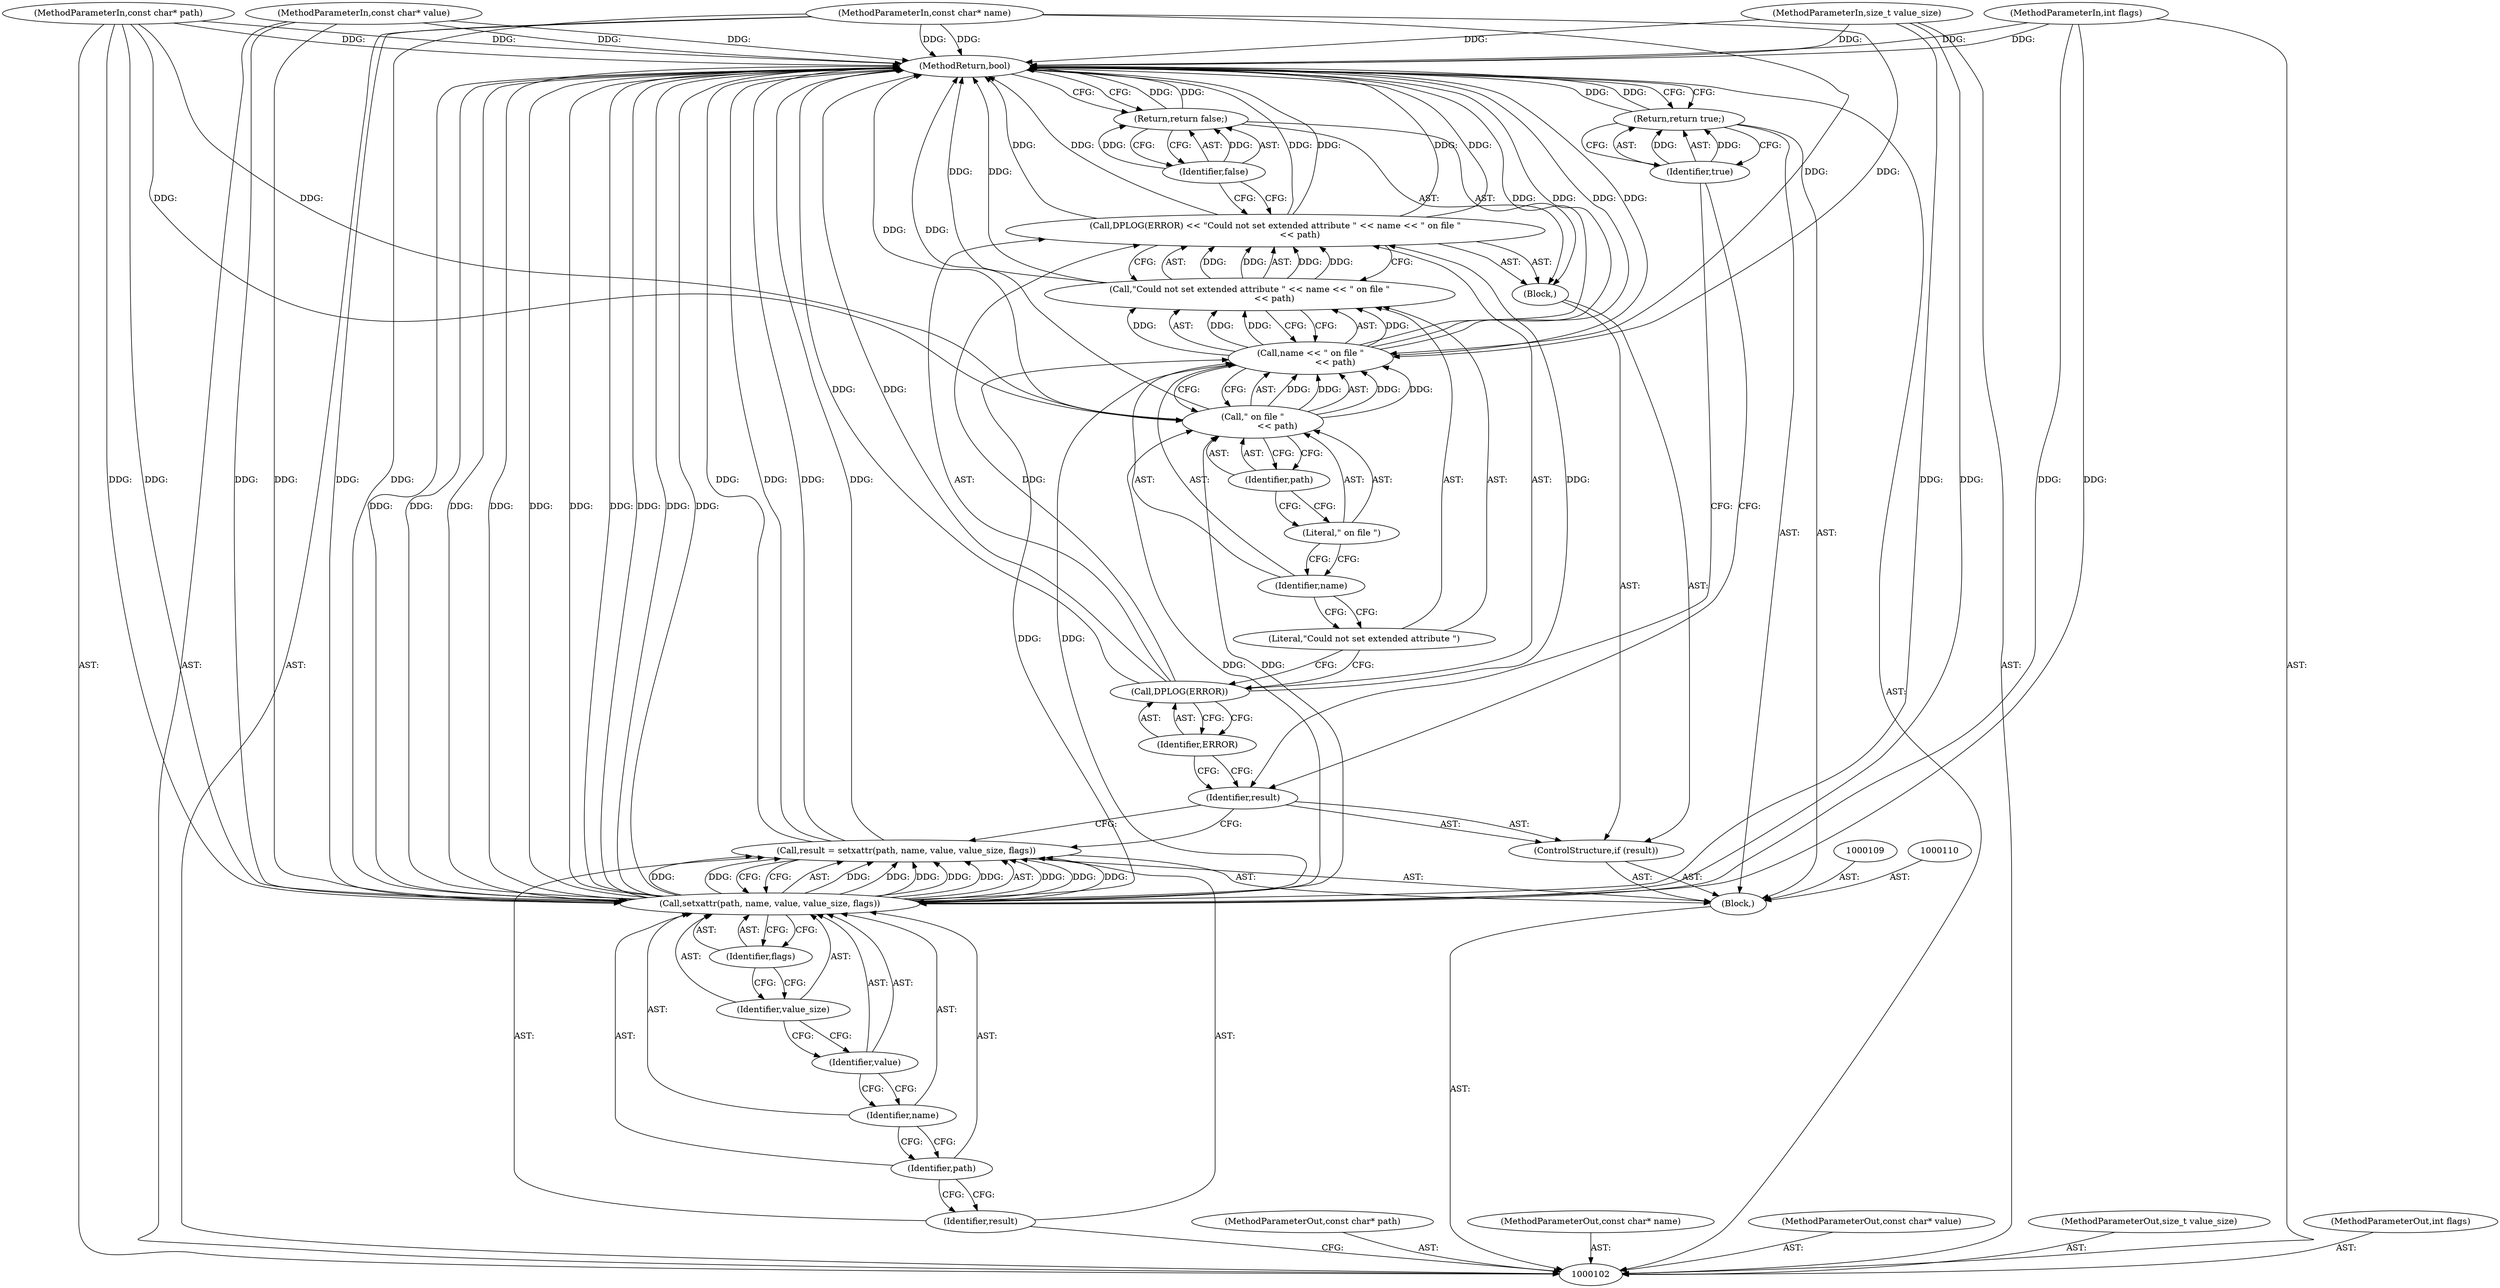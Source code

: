 digraph "0_Chrome_2f01a0cb03732fdb982dd42786d95736322d2241" {
"1000136" [label="(MethodReturn,bool)"];
"1000103" [label="(MethodParameterIn,const char* path)"];
"1000168" [label="(MethodParameterOut,const char* path)"];
"1000113" [label="(Call,setxattr(path, name, value, value_size, flags))"];
"1000114" [label="(Identifier,path)"];
"1000115" [label="(Identifier,name)"];
"1000116" [label="(Identifier,value)"];
"1000117" [label="(Identifier,value_size)"];
"1000118" [label="(Identifier,flags)"];
"1000111" [label="(Call,result = setxattr(path, name, value, value_size, flags))"];
"1000112" [label="(Identifier,result)"];
"1000121" [label="(Block,)"];
"1000119" [label="(ControlStructure,if (result))"];
"1000120" [label="(Identifier,result)"];
"1000124" [label="(Identifier,ERROR)"];
"1000125" [label="(Call,\"Could not set extended attribute \" << name << \" on file \"\n                  << path)"];
"1000126" [label="(Literal,\"Could not set extended attribute \")"];
"1000122" [label="(Call,DPLOG(ERROR) << \"Could not set extended attribute \" << name << \" on file \"\n                  << path)"];
"1000123" [label="(Call,DPLOG(ERROR))"];
"1000127" [label="(Call,name << \" on file \"\n                  << path)"];
"1000128" [label="(Identifier,name)"];
"1000129" [label="(Call,\" on file \"\n                  << path)"];
"1000130" [label="(Literal,\" on file \")"];
"1000131" [label="(Identifier,path)"];
"1000133" [label="(Identifier,false)"];
"1000132" [label="(Return,return false;)"];
"1000135" [label="(Identifier,true)"];
"1000134" [label="(Return,return true;)"];
"1000104" [label="(MethodParameterIn,const char* name)"];
"1000169" [label="(MethodParameterOut,const char* name)"];
"1000105" [label="(MethodParameterIn,const char* value)"];
"1000170" [label="(MethodParameterOut,const char* value)"];
"1000106" [label="(MethodParameterIn,size_t value_size)"];
"1000171" [label="(MethodParameterOut,size_t value_size)"];
"1000107" [label="(MethodParameterIn,int flags)"];
"1000172" [label="(MethodParameterOut,int flags)"];
"1000108" [label="(Block,)"];
"1000136" -> "1000102"  [label="AST: "];
"1000136" -> "1000132"  [label="CFG: "];
"1000136" -> "1000134"  [label="CFG: "];
"1000113" -> "1000136"  [label="DDG: "];
"1000113" -> "1000136"  [label="DDG: "];
"1000113" -> "1000136"  [label="DDG: "];
"1000113" -> "1000136"  [label="DDG: "];
"1000113" -> "1000136"  [label="DDG: "];
"1000122" -> "1000136"  [label="DDG: "];
"1000122" -> "1000136"  [label="DDG: "];
"1000122" -> "1000136"  [label="DDG: "];
"1000107" -> "1000136"  [label="DDG: "];
"1000104" -> "1000136"  [label="DDG: "];
"1000105" -> "1000136"  [label="DDG: "];
"1000125" -> "1000136"  [label="DDG: "];
"1000111" -> "1000136"  [label="DDG: "];
"1000111" -> "1000136"  [label="DDG: "];
"1000127" -> "1000136"  [label="DDG: "];
"1000127" -> "1000136"  [label="DDG: "];
"1000106" -> "1000136"  [label="DDG: "];
"1000103" -> "1000136"  [label="DDG: "];
"1000129" -> "1000136"  [label="DDG: "];
"1000123" -> "1000136"  [label="DDG: "];
"1000134" -> "1000136"  [label="DDG: "];
"1000132" -> "1000136"  [label="DDG: "];
"1000103" -> "1000102"  [label="AST: "];
"1000103" -> "1000136"  [label="DDG: "];
"1000103" -> "1000113"  [label="DDG: "];
"1000103" -> "1000129"  [label="DDG: "];
"1000168" -> "1000102"  [label="AST: "];
"1000113" -> "1000111"  [label="AST: "];
"1000113" -> "1000118"  [label="CFG: "];
"1000114" -> "1000113"  [label="AST: "];
"1000115" -> "1000113"  [label="AST: "];
"1000116" -> "1000113"  [label="AST: "];
"1000117" -> "1000113"  [label="AST: "];
"1000118" -> "1000113"  [label="AST: "];
"1000111" -> "1000113"  [label="CFG: "];
"1000113" -> "1000136"  [label="DDG: "];
"1000113" -> "1000136"  [label="DDG: "];
"1000113" -> "1000136"  [label="DDG: "];
"1000113" -> "1000136"  [label="DDG: "];
"1000113" -> "1000136"  [label="DDG: "];
"1000113" -> "1000111"  [label="DDG: "];
"1000113" -> "1000111"  [label="DDG: "];
"1000113" -> "1000111"  [label="DDG: "];
"1000113" -> "1000111"  [label="DDG: "];
"1000113" -> "1000111"  [label="DDG: "];
"1000103" -> "1000113"  [label="DDG: "];
"1000104" -> "1000113"  [label="DDG: "];
"1000105" -> "1000113"  [label="DDG: "];
"1000106" -> "1000113"  [label="DDG: "];
"1000107" -> "1000113"  [label="DDG: "];
"1000113" -> "1000127"  [label="DDG: "];
"1000113" -> "1000129"  [label="DDG: "];
"1000114" -> "1000113"  [label="AST: "];
"1000114" -> "1000112"  [label="CFG: "];
"1000115" -> "1000114"  [label="CFG: "];
"1000115" -> "1000113"  [label="AST: "];
"1000115" -> "1000114"  [label="CFG: "];
"1000116" -> "1000115"  [label="CFG: "];
"1000116" -> "1000113"  [label="AST: "];
"1000116" -> "1000115"  [label="CFG: "];
"1000117" -> "1000116"  [label="CFG: "];
"1000117" -> "1000113"  [label="AST: "];
"1000117" -> "1000116"  [label="CFG: "];
"1000118" -> "1000117"  [label="CFG: "];
"1000118" -> "1000113"  [label="AST: "];
"1000118" -> "1000117"  [label="CFG: "];
"1000113" -> "1000118"  [label="CFG: "];
"1000111" -> "1000108"  [label="AST: "];
"1000111" -> "1000113"  [label="CFG: "];
"1000112" -> "1000111"  [label="AST: "];
"1000113" -> "1000111"  [label="AST: "];
"1000120" -> "1000111"  [label="CFG: "];
"1000111" -> "1000136"  [label="DDG: "];
"1000111" -> "1000136"  [label="DDG: "];
"1000113" -> "1000111"  [label="DDG: "];
"1000113" -> "1000111"  [label="DDG: "];
"1000113" -> "1000111"  [label="DDG: "];
"1000113" -> "1000111"  [label="DDG: "];
"1000113" -> "1000111"  [label="DDG: "];
"1000112" -> "1000111"  [label="AST: "];
"1000112" -> "1000102"  [label="CFG: "];
"1000114" -> "1000112"  [label="CFG: "];
"1000121" -> "1000119"  [label="AST: "];
"1000122" -> "1000121"  [label="AST: "];
"1000132" -> "1000121"  [label="AST: "];
"1000119" -> "1000108"  [label="AST: "];
"1000120" -> "1000119"  [label="AST: "];
"1000121" -> "1000119"  [label="AST: "];
"1000120" -> "1000119"  [label="AST: "];
"1000120" -> "1000111"  [label="CFG: "];
"1000124" -> "1000120"  [label="CFG: "];
"1000135" -> "1000120"  [label="CFG: "];
"1000124" -> "1000123"  [label="AST: "];
"1000124" -> "1000120"  [label="CFG: "];
"1000123" -> "1000124"  [label="CFG: "];
"1000125" -> "1000122"  [label="AST: "];
"1000125" -> "1000127"  [label="CFG: "];
"1000126" -> "1000125"  [label="AST: "];
"1000127" -> "1000125"  [label="AST: "];
"1000122" -> "1000125"  [label="CFG: "];
"1000125" -> "1000136"  [label="DDG: "];
"1000125" -> "1000122"  [label="DDG: "];
"1000125" -> "1000122"  [label="DDG: "];
"1000127" -> "1000125"  [label="DDG: "];
"1000127" -> "1000125"  [label="DDG: "];
"1000126" -> "1000125"  [label="AST: "];
"1000126" -> "1000123"  [label="CFG: "];
"1000128" -> "1000126"  [label="CFG: "];
"1000122" -> "1000121"  [label="AST: "];
"1000122" -> "1000125"  [label="CFG: "];
"1000123" -> "1000122"  [label="AST: "];
"1000125" -> "1000122"  [label="AST: "];
"1000133" -> "1000122"  [label="CFG: "];
"1000122" -> "1000136"  [label="DDG: "];
"1000122" -> "1000136"  [label="DDG: "];
"1000122" -> "1000136"  [label="DDG: "];
"1000123" -> "1000122"  [label="DDG: "];
"1000125" -> "1000122"  [label="DDG: "];
"1000125" -> "1000122"  [label="DDG: "];
"1000123" -> "1000122"  [label="AST: "];
"1000123" -> "1000124"  [label="CFG: "];
"1000124" -> "1000123"  [label="AST: "];
"1000126" -> "1000123"  [label="CFG: "];
"1000123" -> "1000136"  [label="DDG: "];
"1000123" -> "1000122"  [label="DDG: "];
"1000127" -> "1000125"  [label="AST: "];
"1000127" -> "1000129"  [label="CFG: "];
"1000128" -> "1000127"  [label="AST: "];
"1000129" -> "1000127"  [label="AST: "];
"1000125" -> "1000127"  [label="CFG: "];
"1000127" -> "1000136"  [label="DDG: "];
"1000127" -> "1000136"  [label="DDG: "];
"1000127" -> "1000125"  [label="DDG: "];
"1000127" -> "1000125"  [label="DDG: "];
"1000113" -> "1000127"  [label="DDG: "];
"1000104" -> "1000127"  [label="DDG: "];
"1000129" -> "1000127"  [label="DDG: "];
"1000129" -> "1000127"  [label="DDG: "];
"1000128" -> "1000127"  [label="AST: "];
"1000128" -> "1000126"  [label="CFG: "];
"1000130" -> "1000128"  [label="CFG: "];
"1000129" -> "1000127"  [label="AST: "];
"1000129" -> "1000131"  [label="CFG: "];
"1000130" -> "1000129"  [label="AST: "];
"1000131" -> "1000129"  [label="AST: "];
"1000127" -> "1000129"  [label="CFG: "];
"1000129" -> "1000136"  [label="DDG: "];
"1000129" -> "1000127"  [label="DDG: "];
"1000129" -> "1000127"  [label="DDG: "];
"1000113" -> "1000129"  [label="DDG: "];
"1000103" -> "1000129"  [label="DDG: "];
"1000130" -> "1000129"  [label="AST: "];
"1000130" -> "1000128"  [label="CFG: "];
"1000131" -> "1000130"  [label="CFG: "];
"1000131" -> "1000129"  [label="AST: "];
"1000131" -> "1000130"  [label="CFG: "];
"1000129" -> "1000131"  [label="CFG: "];
"1000133" -> "1000132"  [label="AST: "];
"1000133" -> "1000122"  [label="CFG: "];
"1000132" -> "1000133"  [label="CFG: "];
"1000133" -> "1000132"  [label="DDG: "];
"1000132" -> "1000121"  [label="AST: "];
"1000132" -> "1000133"  [label="CFG: "];
"1000133" -> "1000132"  [label="AST: "];
"1000136" -> "1000132"  [label="CFG: "];
"1000132" -> "1000136"  [label="DDG: "];
"1000133" -> "1000132"  [label="DDG: "];
"1000135" -> "1000134"  [label="AST: "];
"1000135" -> "1000120"  [label="CFG: "];
"1000134" -> "1000135"  [label="CFG: "];
"1000135" -> "1000134"  [label="DDG: "];
"1000134" -> "1000108"  [label="AST: "];
"1000134" -> "1000135"  [label="CFG: "];
"1000135" -> "1000134"  [label="AST: "];
"1000136" -> "1000134"  [label="CFG: "];
"1000134" -> "1000136"  [label="DDG: "];
"1000135" -> "1000134"  [label="DDG: "];
"1000104" -> "1000102"  [label="AST: "];
"1000104" -> "1000136"  [label="DDG: "];
"1000104" -> "1000113"  [label="DDG: "];
"1000104" -> "1000127"  [label="DDG: "];
"1000169" -> "1000102"  [label="AST: "];
"1000105" -> "1000102"  [label="AST: "];
"1000105" -> "1000136"  [label="DDG: "];
"1000105" -> "1000113"  [label="DDG: "];
"1000170" -> "1000102"  [label="AST: "];
"1000106" -> "1000102"  [label="AST: "];
"1000106" -> "1000136"  [label="DDG: "];
"1000106" -> "1000113"  [label="DDG: "];
"1000171" -> "1000102"  [label="AST: "];
"1000107" -> "1000102"  [label="AST: "];
"1000107" -> "1000136"  [label="DDG: "];
"1000107" -> "1000113"  [label="DDG: "];
"1000172" -> "1000102"  [label="AST: "];
"1000108" -> "1000102"  [label="AST: "];
"1000109" -> "1000108"  [label="AST: "];
"1000110" -> "1000108"  [label="AST: "];
"1000111" -> "1000108"  [label="AST: "];
"1000119" -> "1000108"  [label="AST: "];
"1000134" -> "1000108"  [label="AST: "];
}
